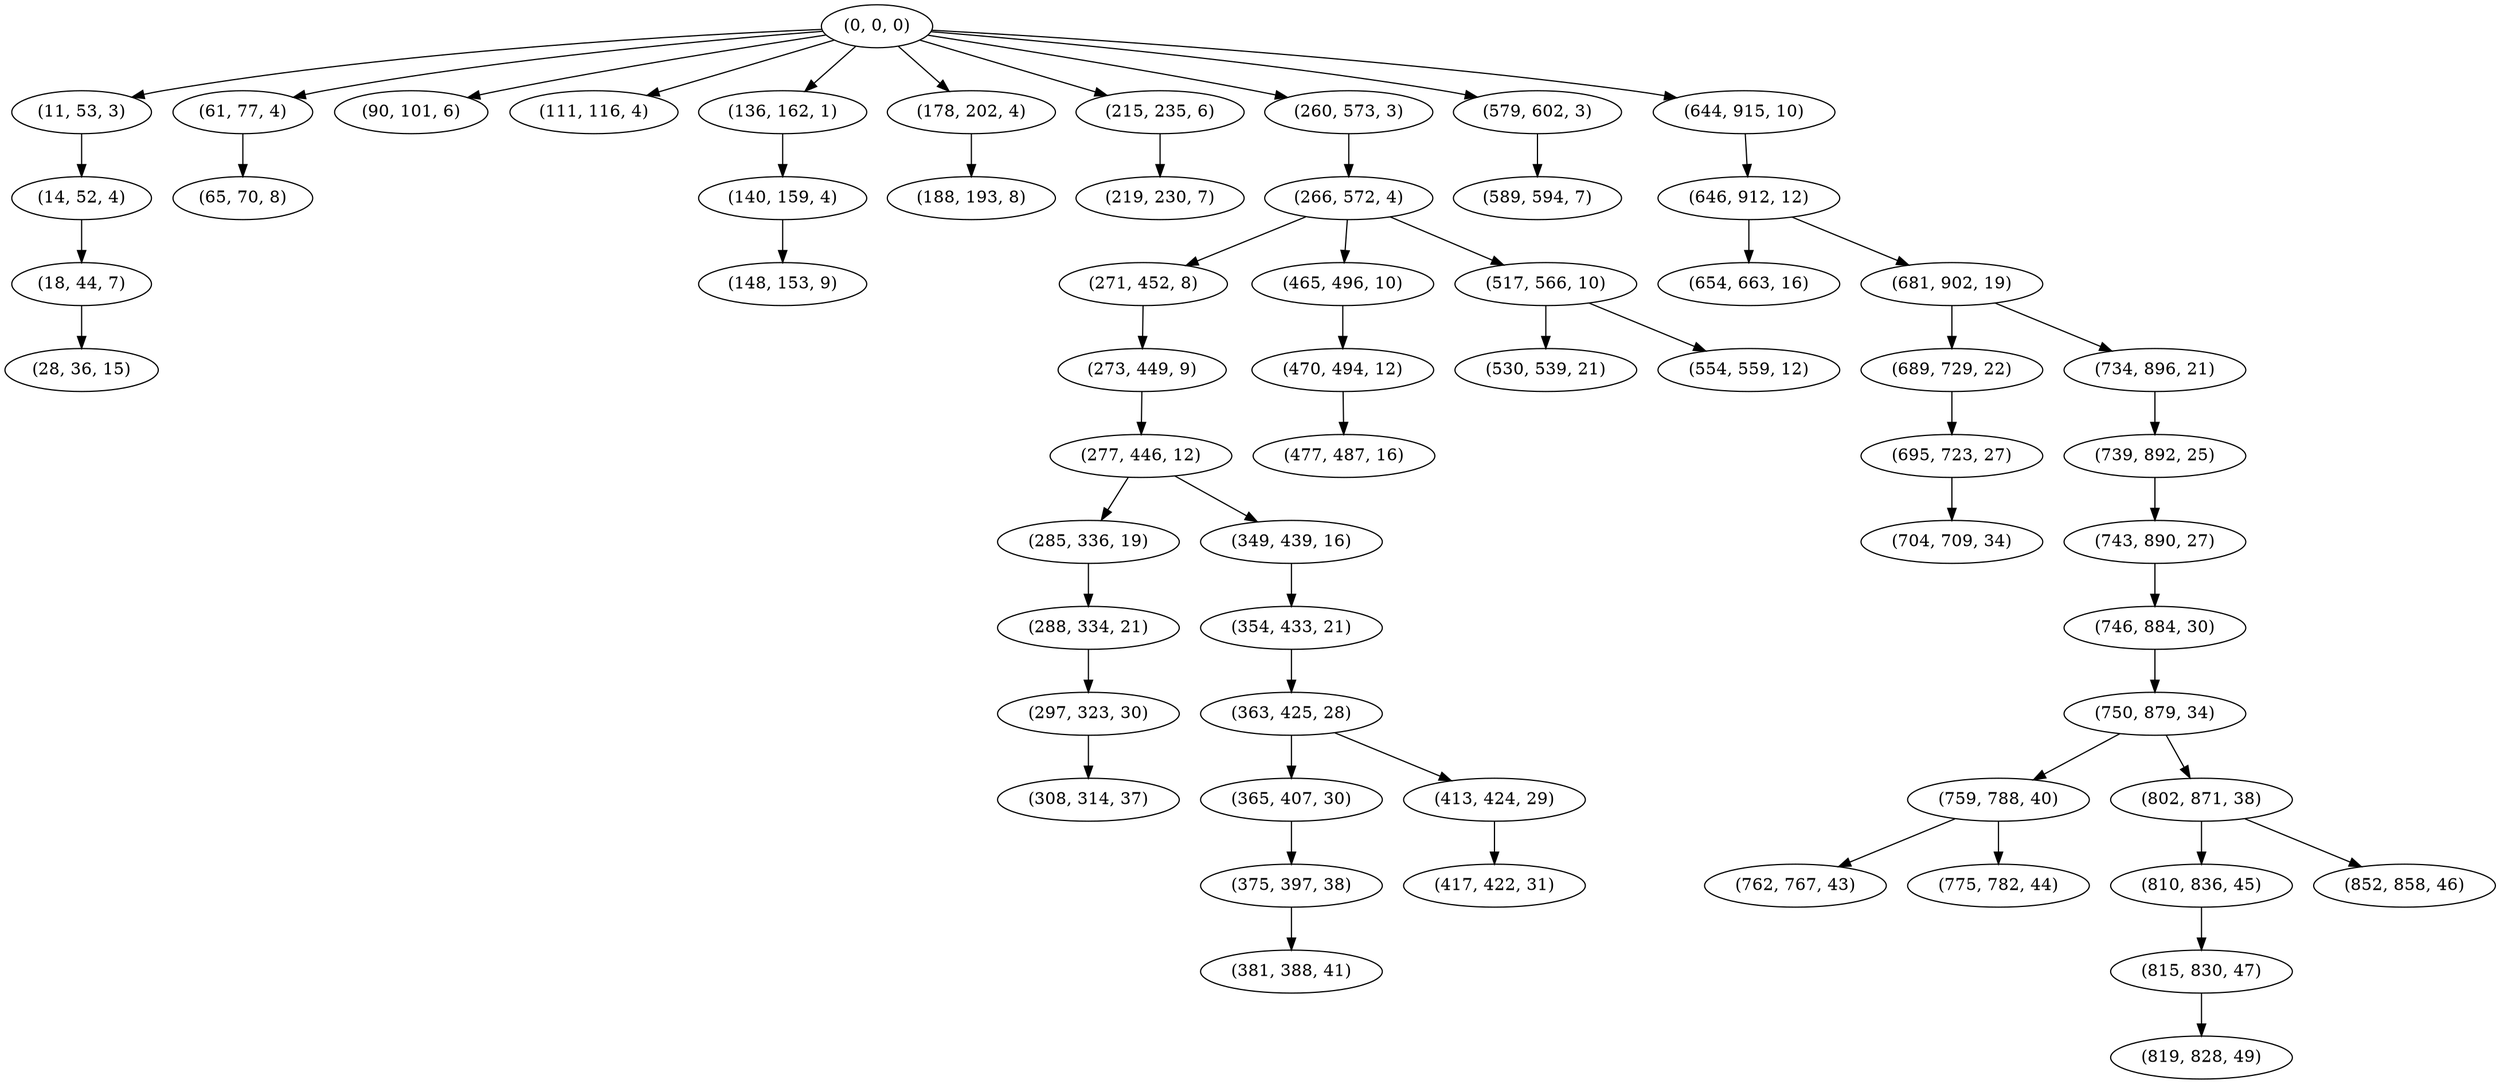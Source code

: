 digraph tree {
    "(0, 0, 0)";
    "(11, 53, 3)";
    "(14, 52, 4)";
    "(18, 44, 7)";
    "(28, 36, 15)";
    "(61, 77, 4)";
    "(65, 70, 8)";
    "(90, 101, 6)";
    "(111, 116, 4)";
    "(136, 162, 1)";
    "(140, 159, 4)";
    "(148, 153, 9)";
    "(178, 202, 4)";
    "(188, 193, 8)";
    "(215, 235, 6)";
    "(219, 230, 7)";
    "(260, 573, 3)";
    "(266, 572, 4)";
    "(271, 452, 8)";
    "(273, 449, 9)";
    "(277, 446, 12)";
    "(285, 336, 19)";
    "(288, 334, 21)";
    "(297, 323, 30)";
    "(308, 314, 37)";
    "(349, 439, 16)";
    "(354, 433, 21)";
    "(363, 425, 28)";
    "(365, 407, 30)";
    "(375, 397, 38)";
    "(381, 388, 41)";
    "(413, 424, 29)";
    "(417, 422, 31)";
    "(465, 496, 10)";
    "(470, 494, 12)";
    "(477, 487, 16)";
    "(517, 566, 10)";
    "(530, 539, 21)";
    "(554, 559, 12)";
    "(579, 602, 3)";
    "(589, 594, 7)";
    "(644, 915, 10)";
    "(646, 912, 12)";
    "(654, 663, 16)";
    "(681, 902, 19)";
    "(689, 729, 22)";
    "(695, 723, 27)";
    "(704, 709, 34)";
    "(734, 896, 21)";
    "(739, 892, 25)";
    "(743, 890, 27)";
    "(746, 884, 30)";
    "(750, 879, 34)";
    "(759, 788, 40)";
    "(762, 767, 43)";
    "(775, 782, 44)";
    "(802, 871, 38)";
    "(810, 836, 45)";
    "(815, 830, 47)";
    "(819, 828, 49)";
    "(852, 858, 46)";
    "(0, 0, 0)" -> "(11, 53, 3)";
    "(0, 0, 0)" -> "(61, 77, 4)";
    "(0, 0, 0)" -> "(90, 101, 6)";
    "(0, 0, 0)" -> "(111, 116, 4)";
    "(0, 0, 0)" -> "(136, 162, 1)";
    "(0, 0, 0)" -> "(178, 202, 4)";
    "(0, 0, 0)" -> "(215, 235, 6)";
    "(0, 0, 0)" -> "(260, 573, 3)";
    "(0, 0, 0)" -> "(579, 602, 3)";
    "(0, 0, 0)" -> "(644, 915, 10)";
    "(11, 53, 3)" -> "(14, 52, 4)";
    "(14, 52, 4)" -> "(18, 44, 7)";
    "(18, 44, 7)" -> "(28, 36, 15)";
    "(61, 77, 4)" -> "(65, 70, 8)";
    "(136, 162, 1)" -> "(140, 159, 4)";
    "(140, 159, 4)" -> "(148, 153, 9)";
    "(178, 202, 4)" -> "(188, 193, 8)";
    "(215, 235, 6)" -> "(219, 230, 7)";
    "(260, 573, 3)" -> "(266, 572, 4)";
    "(266, 572, 4)" -> "(271, 452, 8)";
    "(266, 572, 4)" -> "(465, 496, 10)";
    "(266, 572, 4)" -> "(517, 566, 10)";
    "(271, 452, 8)" -> "(273, 449, 9)";
    "(273, 449, 9)" -> "(277, 446, 12)";
    "(277, 446, 12)" -> "(285, 336, 19)";
    "(277, 446, 12)" -> "(349, 439, 16)";
    "(285, 336, 19)" -> "(288, 334, 21)";
    "(288, 334, 21)" -> "(297, 323, 30)";
    "(297, 323, 30)" -> "(308, 314, 37)";
    "(349, 439, 16)" -> "(354, 433, 21)";
    "(354, 433, 21)" -> "(363, 425, 28)";
    "(363, 425, 28)" -> "(365, 407, 30)";
    "(363, 425, 28)" -> "(413, 424, 29)";
    "(365, 407, 30)" -> "(375, 397, 38)";
    "(375, 397, 38)" -> "(381, 388, 41)";
    "(413, 424, 29)" -> "(417, 422, 31)";
    "(465, 496, 10)" -> "(470, 494, 12)";
    "(470, 494, 12)" -> "(477, 487, 16)";
    "(517, 566, 10)" -> "(530, 539, 21)";
    "(517, 566, 10)" -> "(554, 559, 12)";
    "(579, 602, 3)" -> "(589, 594, 7)";
    "(644, 915, 10)" -> "(646, 912, 12)";
    "(646, 912, 12)" -> "(654, 663, 16)";
    "(646, 912, 12)" -> "(681, 902, 19)";
    "(681, 902, 19)" -> "(689, 729, 22)";
    "(681, 902, 19)" -> "(734, 896, 21)";
    "(689, 729, 22)" -> "(695, 723, 27)";
    "(695, 723, 27)" -> "(704, 709, 34)";
    "(734, 896, 21)" -> "(739, 892, 25)";
    "(739, 892, 25)" -> "(743, 890, 27)";
    "(743, 890, 27)" -> "(746, 884, 30)";
    "(746, 884, 30)" -> "(750, 879, 34)";
    "(750, 879, 34)" -> "(759, 788, 40)";
    "(750, 879, 34)" -> "(802, 871, 38)";
    "(759, 788, 40)" -> "(762, 767, 43)";
    "(759, 788, 40)" -> "(775, 782, 44)";
    "(802, 871, 38)" -> "(810, 836, 45)";
    "(802, 871, 38)" -> "(852, 858, 46)";
    "(810, 836, 45)" -> "(815, 830, 47)";
    "(815, 830, 47)" -> "(819, 828, 49)";
}
